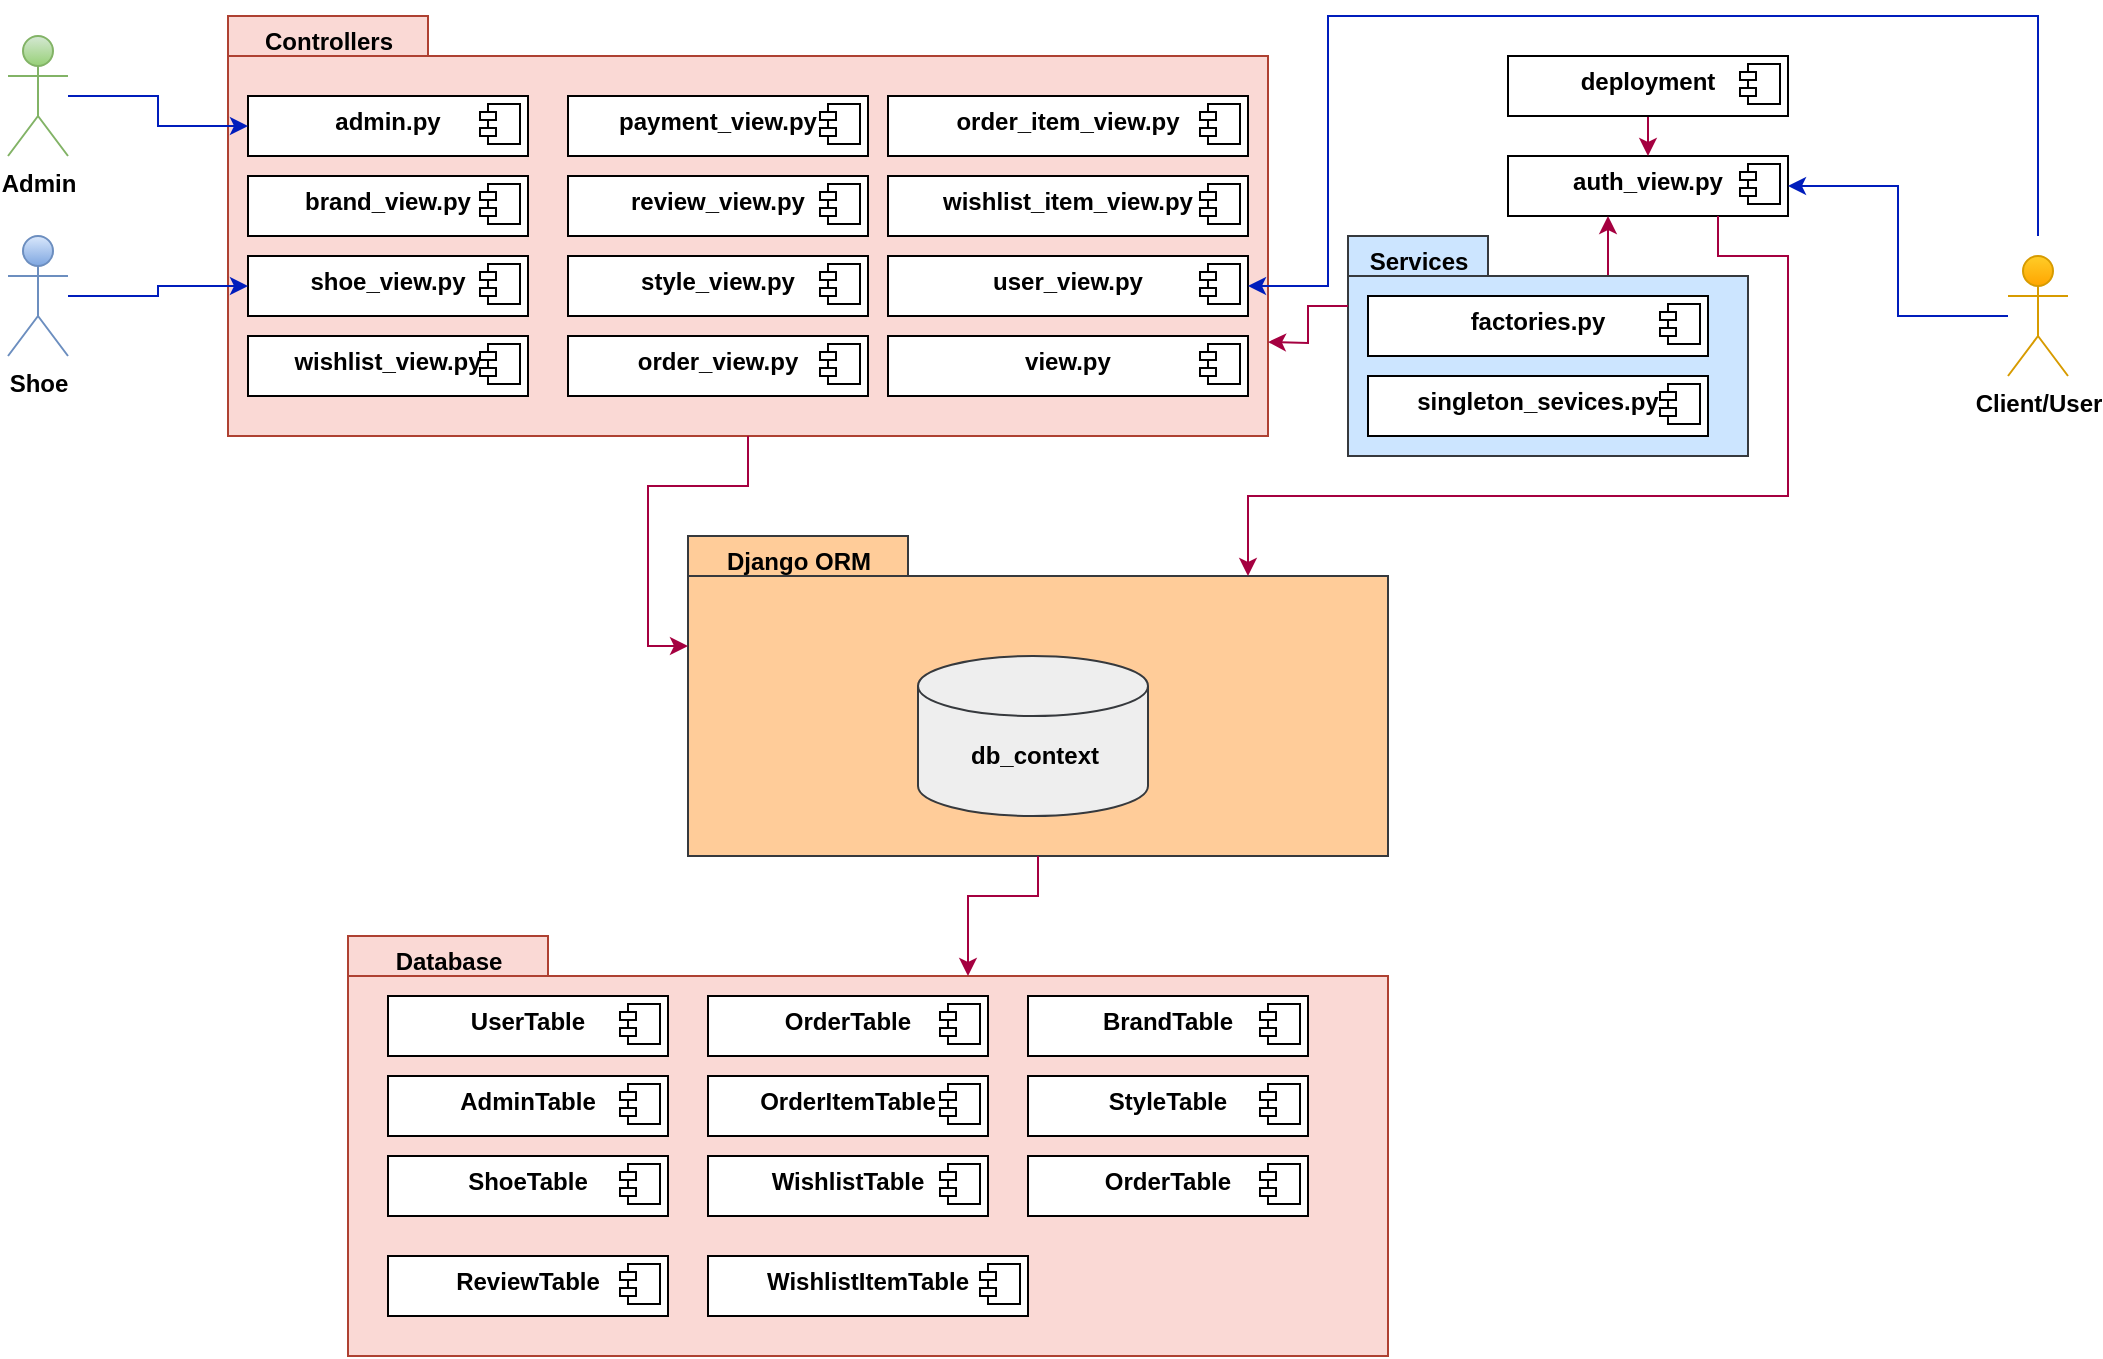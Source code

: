 <mxfile version="24.7.17">
  <diagram name="Page-1" id="9JpG-oR7N31v8XTSHEbZ">
    <mxGraphModel dx="1050" dy="621" grid="1" gridSize="10" guides="1" tooltips="1" connect="1" arrows="1" fold="1" page="1" pageScale="1" pageWidth="850" pageHeight="1100" math="0" shadow="0">
      <root>
        <mxCell id="0" />
        <mxCell id="1" parent="0" />
        <mxCell id="RTqFfbw8OwOKnB7sjc1u-1" value="" style="shape=folder;fontStyle=1;spacingTop=10;tabWidth=100;tabHeight=20;tabPosition=left;html=1;whiteSpace=wrap;fillColor=#fad9d5;strokeColor=#ae4132;" parent="1" vertex="1">
          <mxGeometry x="230" y="140" width="520" height="210" as="geometry" />
        </mxCell>
        <mxCell id="RTqFfbw8OwOKnB7sjc1u-2" value="Controllers" style="text;align=center;fontStyle=1;verticalAlign=middle;spacingLeft=3;spacingRight=3;strokeColor=none;rotatable=0;points=[[0,0.5],[1,0.5]];portConstraint=eastwest;html=1;" parent="1" vertex="1">
          <mxGeometry x="240" y="140" width="80" height="26" as="geometry" />
        </mxCell>
        <mxCell id="RTqFfbw8OwOKnB7sjc1u-3" value="&lt;p style=&quot;margin:0px;margin-top:6px;text-align:center;&quot;&gt;&lt;b&gt;admin.py&lt;/b&gt;&lt;/p&gt;" style="align=left;overflow=fill;html=1;dropTarget=0;whiteSpace=wrap;" parent="1" vertex="1">
          <mxGeometry x="240" y="180" width="140" height="30" as="geometry" />
        </mxCell>
        <mxCell id="RTqFfbw8OwOKnB7sjc1u-4" value="" style="shape=component;jettyWidth=8;jettyHeight=4;" parent="RTqFfbw8OwOKnB7sjc1u-3" vertex="1">
          <mxGeometry x="1" width="20" height="20" relative="1" as="geometry">
            <mxPoint x="-24" y="4" as="offset" />
          </mxGeometry>
        </mxCell>
        <mxCell id="RTqFfbw8OwOKnB7sjc1u-5" value="&lt;p style=&quot;margin:0px;margin-top:6px;text-align:center;&quot;&gt;&lt;b&gt;brand_view.py&lt;/b&gt;&lt;/p&gt;" style="align=left;overflow=fill;html=1;dropTarget=0;whiteSpace=wrap;" parent="1" vertex="1">
          <mxGeometry x="240" y="220" width="140" height="30" as="geometry" />
        </mxCell>
        <mxCell id="RTqFfbw8OwOKnB7sjc1u-6" value="" style="shape=component;jettyWidth=8;jettyHeight=4;" parent="RTqFfbw8OwOKnB7sjc1u-5" vertex="1">
          <mxGeometry x="1" width="20" height="20" relative="1" as="geometry">
            <mxPoint x="-24" y="4" as="offset" />
          </mxGeometry>
        </mxCell>
        <mxCell id="RTqFfbw8OwOKnB7sjc1u-7" value="&lt;p style=&quot;margin:0px;margin-top:6px;text-align:center;&quot;&gt;&lt;b&gt;order_view.py&lt;/b&gt;&lt;/p&gt;" style="align=left;overflow=fill;html=1;dropTarget=0;whiteSpace=wrap;" parent="1" vertex="1">
          <mxGeometry x="400" y="300" width="150" height="30" as="geometry" />
        </mxCell>
        <mxCell id="RTqFfbw8OwOKnB7sjc1u-8" value="" style="shape=component;jettyWidth=8;jettyHeight=4;" parent="RTqFfbw8OwOKnB7sjc1u-7" vertex="1">
          <mxGeometry x="1" width="20" height="20" relative="1" as="geometry">
            <mxPoint x="-24" y="4" as="offset" />
          </mxGeometry>
        </mxCell>
        <mxCell id="RTqFfbw8OwOKnB7sjc1u-9" value="&lt;p style=&quot;margin:0px;margin-top:6px;text-align:center;&quot;&gt;&lt;b&gt;shoe_view.py&lt;/b&gt;&lt;/p&gt;" style="align=left;overflow=fill;html=1;dropTarget=0;whiteSpace=wrap;" parent="1" vertex="1">
          <mxGeometry x="240" y="260" width="140" height="30" as="geometry" />
        </mxCell>
        <mxCell id="RTqFfbw8OwOKnB7sjc1u-10" value="" style="shape=component;jettyWidth=8;jettyHeight=4;" parent="RTqFfbw8OwOKnB7sjc1u-9" vertex="1">
          <mxGeometry x="1" width="20" height="20" relative="1" as="geometry">
            <mxPoint x="-24" y="4" as="offset" />
          </mxGeometry>
        </mxCell>
        <mxCell id="RTqFfbw8OwOKnB7sjc1u-11" value="&lt;p style=&quot;margin:0px;margin-top:6px;text-align:center;&quot;&gt;&lt;b&gt;style_view.py&lt;/b&gt;&lt;/p&gt;" style="align=left;overflow=fill;html=1;dropTarget=0;whiteSpace=wrap;" parent="1" vertex="1">
          <mxGeometry x="400" y="260" width="150" height="30" as="geometry" />
        </mxCell>
        <mxCell id="RTqFfbw8OwOKnB7sjc1u-12" value="" style="shape=component;jettyWidth=8;jettyHeight=4;" parent="RTqFfbw8OwOKnB7sjc1u-11" vertex="1">
          <mxGeometry x="1" width="20" height="20" relative="1" as="geometry">
            <mxPoint x="-24" y="4" as="offset" />
          </mxGeometry>
        </mxCell>
        <mxCell id="RTqFfbw8OwOKnB7sjc1u-13" value="&lt;p style=&quot;margin:0px;margin-top:6px;text-align:center;&quot;&gt;&lt;b&gt;review_view.py&lt;/b&gt;&lt;/p&gt;" style="align=left;overflow=fill;html=1;dropTarget=0;whiteSpace=wrap;" parent="1" vertex="1">
          <mxGeometry x="400" y="220" width="150" height="30" as="geometry" />
        </mxCell>
        <mxCell id="RTqFfbw8OwOKnB7sjc1u-14" value="" style="shape=component;jettyWidth=8;jettyHeight=4;" parent="RTqFfbw8OwOKnB7sjc1u-13" vertex="1">
          <mxGeometry x="1" width="20" height="20" relative="1" as="geometry">
            <mxPoint x="-24" y="4" as="offset" />
          </mxGeometry>
        </mxCell>
        <mxCell id="RTqFfbw8OwOKnB7sjc1u-15" value="&lt;p style=&quot;margin:0px;margin-top:6px;text-align:center;&quot;&gt;&lt;b&gt;payment_view.py&lt;/b&gt;&lt;br&gt;&lt;/p&gt;" style="align=left;overflow=fill;html=1;dropTarget=0;whiteSpace=wrap;" parent="1" vertex="1">
          <mxGeometry x="400" y="180" width="150" height="30" as="geometry" />
        </mxCell>
        <mxCell id="RTqFfbw8OwOKnB7sjc1u-16" value="" style="shape=component;jettyWidth=8;jettyHeight=4;" parent="RTqFfbw8OwOKnB7sjc1u-15" vertex="1">
          <mxGeometry x="1" width="20" height="20" relative="1" as="geometry">
            <mxPoint x="-24" y="4" as="offset" />
          </mxGeometry>
        </mxCell>
        <mxCell id="RTqFfbw8OwOKnB7sjc1u-17" value="&lt;p style=&quot;margin:0px;margin-top:6px;text-align:center;&quot;&gt;&lt;b&gt;wishlist_item_view.py&lt;/b&gt;&lt;/p&gt;" style="align=left;overflow=fill;html=1;dropTarget=0;whiteSpace=wrap;" parent="1" vertex="1">
          <mxGeometry x="560" y="220" width="180" height="30" as="geometry" />
        </mxCell>
        <mxCell id="RTqFfbw8OwOKnB7sjc1u-18" value="" style="shape=component;jettyWidth=8;jettyHeight=4;" parent="RTqFfbw8OwOKnB7sjc1u-17" vertex="1">
          <mxGeometry x="1" width="20" height="20" relative="1" as="geometry">
            <mxPoint x="-24" y="4" as="offset" />
          </mxGeometry>
        </mxCell>
        <mxCell id="RTqFfbw8OwOKnB7sjc1u-19" value="&lt;p style=&quot;margin:0px;margin-top:6px;text-align:center;&quot;&gt;&lt;b&gt;order_item_view.py&lt;/b&gt;&lt;br&gt;&lt;/p&gt;" style="align=left;overflow=fill;html=1;dropTarget=0;whiteSpace=wrap;" parent="1" vertex="1">
          <mxGeometry x="560" y="180" width="180" height="30" as="geometry" />
        </mxCell>
        <mxCell id="RTqFfbw8OwOKnB7sjc1u-20" value="" style="shape=component;jettyWidth=8;jettyHeight=4;" parent="RTqFfbw8OwOKnB7sjc1u-19" vertex="1">
          <mxGeometry x="1" width="20" height="20" relative="1" as="geometry">
            <mxPoint x="-24" y="4" as="offset" />
          </mxGeometry>
        </mxCell>
        <mxCell id="RTqFfbw8OwOKnB7sjc1u-23" value="&lt;p style=&quot;margin:0px;margin-top:6px;text-align:center;&quot;&gt;&lt;b&gt;view.py&lt;/b&gt;&lt;/p&gt;" style="align=left;overflow=fill;html=1;dropTarget=0;whiteSpace=wrap;" parent="1" vertex="1">
          <mxGeometry x="560" y="300" width="180" height="30" as="geometry" />
        </mxCell>
        <mxCell id="RTqFfbw8OwOKnB7sjc1u-24" value="" style="shape=component;jettyWidth=8;jettyHeight=4;" parent="RTqFfbw8OwOKnB7sjc1u-23" vertex="1">
          <mxGeometry x="1" width="20" height="20" relative="1" as="geometry">
            <mxPoint x="-24" y="4" as="offset" />
          </mxGeometry>
        </mxCell>
        <mxCell id="RTqFfbw8OwOKnB7sjc1u-25" value="&lt;p style=&quot;margin:0px;margin-top:6px;text-align:center;&quot;&gt;&lt;b&gt;user_view.py&lt;/b&gt;&lt;/p&gt;" style="align=left;overflow=fill;html=1;dropTarget=0;whiteSpace=wrap;" parent="1" vertex="1">
          <mxGeometry x="560" y="260" width="180" height="30" as="geometry" />
        </mxCell>
        <mxCell id="RTqFfbw8OwOKnB7sjc1u-26" value="" style="shape=component;jettyWidth=8;jettyHeight=4;" parent="RTqFfbw8OwOKnB7sjc1u-25" vertex="1">
          <mxGeometry x="1" width="20" height="20" relative="1" as="geometry">
            <mxPoint x="-24" y="4" as="offset" />
          </mxGeometry>
        </mxCell>
        <mxCell id="RTqFfbw8OwOKnB7sjc1u-27" value="&lt;p style=&quot;margin:0px;margin-top:6px;text-align:center;&quot;&gt;&lt;b&gt;wishlist_view.py&lt;/b&gt;&lt;/p&gt;" style="align=left;overflow=fill;html=1;dropTarget=0;whiteSpace=wrap;" parent="1" vertex="1">
          <mxGeometry x="240" y="300" width="140" height="30" as="geometry" />
        </mxCell>
        <mxCell id="RTqFfbw8OwOKnB7sjc1u-28" value="" style="shape=component;jettyWidth=8;jettyHeight=4;" parent="RTqFfbw8OwOKnB7sjc1u-27" vertex="1">
          <mxGeometry x="1" width="20" height="20" relative="1" as="geometry">
            <mxPoint x="-24" y="4" as="offset" />
          </mxGeometry>
        </mxCell>
        <mxCell id="RTqFfbw8OwOKnB7sjc1u-41" style="edgeStyle=orthogonalEdgeStyle;rounded=0;orthogonalLoop=1;jettySize=auto;html=1;entryX=0;entryY=0.5;entryDx=0;entryDy=0;fillColor=#0050ef;strokeColor=#001DBC;" parent="1" source="RTqFfbw8OwOKnB7sjc1u-32" target="RTqFfbw8OwOKnB7sjc1u-3" edge="1">
          <mxGeometry relative="1" as="geometry">
            <mxPoint x="200" y="200" as="targetPoint" />
          </mxGeometry>
        </mxCell>
        <mxCell id="RTqFfbw8OwOKnB7sjc1u-32" value="&lt;b&gt;Admin&lt;/b&gt;" style="shape=umlActor;verticalLabelPosition=bottom;verticalAlign=top;html=1;fillColor=#d5e8d4;strokeColor=#82b366;gradientColor=#97d077;" parent="1" vertex="1">
          <mxGeometry x="120" y="150" width="30" height="60" as="geometry" />
        </mxCell>
        <mxCell id="RTqFfbw8OwOKnB7sjc1u-57" style="edgeStyle=orthogonalEdgeStyle;rounded=0;orthogonalLoop=1;jettySize=auto;html=1;entryX=0;entryY=0.5;entryDx=0;entryDy=0;fillColor=#0050ef;strokeColor=#001DBC;" parent="1" source="RTqFfbw8OwOKnB7sjc1u-38" target="RTqFfbw8OwOKnB7sjc1u-9" edge="1">
          <mxGeometry relative="1" as="geometry" />
        </mxCell>
        <mxCell id="RTqFfbw8OwOKnB7sjc1u-38" value="&lt;b&gt;Shoe&lt;/b&gt;" style="shape=umlActor;verticalLabelPosition=bottom;verticalAlign=top;html=1;fillColor=#dae8fc;gradientColor=#7ea6e0;strokeColor=#6c8ebf;" parent="1" vertex="1">
          <mxGeometry x="120" y="250" width="30" height="60" as="geometry" />
        </mxCell>
        <mxCell id="RTqFfbw8OwOKnB7sjc1u-42" value="&lt;p style=&quot;margin:0px;margin-top:6px;text-align:center;&quot;&gt;&lt;b&gt;auth_view.py&lt;/b&gt;&lt;/p&gt;" style="align=left;overflow=fill;html=1;dropTarget=0;whiteSpace=wrap;" parent="1" vertex="1">
          <mxGeometry x="870" y="210" width="140" height="30" as="geometry" />
        </mxCell>
        <mxCell id="RTqFfbw8OwOKnB7sjc1u-43" value="" style="shape=component;jettyWidth=8;jettyHeight=4;" parent="RTqFfbw8OwOKnB7sjc1u-42" vertex="1">
          <mxGeometry x="1" width="20" height="20" relative="1" as="geometry">
            <mxPoint x="-24" y="4" as="offset" />
          </mxGeometry>
        </mxCell>
        <mxCell id="RTqFfbw8OwOKnB7sjc1u-46" style="edgeStyle=orthogonalEdgeStyle;rounded=0;orthogonalLoop=1;jettySize=auto;html=1;entryX=1;entryY=0.5;entryDx=0;entryDy=0;fillColor=#0050ef;strokeColor=#001DBC;" parent="1" source="RTqFfbw8OwOKnB7sjc1u-45" target="RTqFfbw8OwOKnB7sjc1u-42" edge="1">
          <mxGeometry relative="1" as="geometry" />
        </mxCell>
        <mxCell id="RTqFfbw8OwOKnB7sjc1u-85" style="edgeStyle=orthogonalEdgeStyle;rounded=0;orthogonalLoop=1;jettySize=auto;html=1;entryX=1;entryY=0.5;entryDx=0;entryDy=0;fillColor=#0050ef;strokeColor=#001DBC;" parent="1" target="RTqFfbw8OwOKnB7sjc1u-25" edge="1">
          <mxGeometry relative="1" as="geometry">
            <mxPoint x="1135" y="250" as="sourcePoint" />
            <Array as="points">
              <mxPoint x="1135" y="140" />
              <mxPoint x="780" y="140" />
              <mxPoint x="780" y="275" />
            </Array>
          </mxGeometry>
        </mxCell>
        <mxCell id="RTqFfbw8OwOKnB7sjc1u-45" value="&lt;b&gt;Client/User&lt;/b&gt;" style="shape=umlActor;verticalLabelPosition=bottom;verticalAlign=top;html=1;fillColor=#ffcd28;gradientColor=#ffa500;strokeColor=#d79b00;" parent="1" vertex="1">
          <mxGeometry x="1120" y="260" width="30" height="60" as="geometry" />
        </mxCell>
        <mxCell id="RTqFfbw8OwOKnB7sjc1u-49" style="edgeStyle=orthogonalEdgeStyle;rounded=0;orthogonalLoop=1;jettySize=auto;html=1;exitX=0;exitY=0;exitDx=135;exitDy=20;exitPerimeter=0;fillColor=#d80073;strokeColor=#A50040;" parent="1" source="RTqFfbw8OwOKnB7sjc1u-48" edge="1">
          <mxGeometry relative="1" as="geometry">
            <mxPoint x="920" y="240" as="targetPoint" />
            <Array as="points">
              <mxPoint x="920" y="270" />
              <mxPoint x="920" y="240" />
            </Array>
          </mxGeometry>
        </mxCell>
        <mxCell id="RTqFfbw8OwOKnB7sjc1u-48" value="" style="shape=folder;fontStyle=1;spacingTop=10;tabWidth=70;tabHeight=20;tabPosition=left;html=1;whiteSpace=wrap;fillColor=#cce5ff;strokeColor=#36393d;" parent="1" vertex="1">
          <mxGeometry x="790" y="250" width="200" height="110" as="geometry" />
        </mxCell>
        <mxCell id="RTqFfbw8OwOKnB7sjc1u-50" style="edgeStyle=orthogonalEdgeStyle;rounded=0;orthogonalLoop=1;jettySize=auto;html=1;exitX=0;exitY=0;exitDx=0;exitDy=35;exitPerimeter=0;fillColor=#d80073;strokeColor=#A50040;" parent="1" source="RTqFfbw8OwOKnB7sjc1u-48" edge="1">
          <mxGeometry relative="1" as="geometry">
            <mxPoint x="750" y="303" as="targetPoint" />
          </mxGeometry>
        </mxCell>
        <mxCell id="RTqFfbw8OwOKnB7sjc1u-51" value="" style="shape=folder;fontStyle=1;spacingTop=10;tabWidth=110;tabHeight=20;tabPosition=left;html=1;whiteSpace=wrap;fillColor=#ffcc99;strokeColor=#36393d;" parent="1" vertex="1">
          <mxGeometry x="460" y="400" width="350" height="160" as="geometry" />
        </mxCell>
        <mxCell id="RTqFfbw8OwOKnB7sjc1u-53" value="" style="shape=cylinder3;whiteSpace=wrap;html=1;boundedLbl=1;backgroundOutline=1;size=15;fillColor=#eeeeee;strokeColor=#36393d;" parent="1" vertex="1">
          <mxGeometry x="575" y="460" width="115" height="80" as="geometry" />
        </mxCell>
        <mxCell id="RTqFfbw8OwOKnB7sjc1u-55" value="db_context" style="text;align=center;fontStyle=1;verticalAlign=middle;spacingLeft=3;spacingRight=3;strokeColor=none;rotatable=0;points=[[0,0.5],[1,0.5]];portConstraint=eastwest;html=1;" parent="1" vertex="1">
          <mxGeometry x="580" y="490" width="105" height="40" as="geometry" />
        </mxCell>
        <mxCell id="RTqFfbw8OwOKnB7sjc1u-56" style="edgeStyle=orthogonalEdgeStyle;rounded=0;orthogonalLoop=1;jettySize=auto;html=1;exitX=0.75;exitY=1;exitDx=0;exitDy=0;entryX=0;entryY=0;entryDx=280;entryDy=20;entryPerimeter=0;fillColor=#d80073;strokeColor=#A50040;" parent="1" source="RTqFfbw8OwOKnB7sjc1u-42" target="RTqFfbw8OwOKnB7sjc1u-51" edge="1">
          <mxGeometry relative="1" as="geometry">
            <Array as="points">
              <mxPoint x="975" y="260" />
              <mxPoint x="1010" y="260" />
              <mxPoint x="1010" y="380" />
              <mxPoint x="740" y="380" />
            </Array>
          </mxGeometry>
        </mxCell>
        <mxCell id="RTqFfbw8OwOKnB7sjc1u-58" value="" style="shape=folder;fontStyle=1;spacingTop=10;tabWidth=100;tabHeight=20;tabPosition=left;html=1;whiteSpace=wrap;fillColor=#fad9d5;strokeColor=#ae4132;" parent="1" vertex="1">
          <mxGeometry x="290" y="600" width="520" height="210" as="geometry" />
        </mxCell>
        <mxCell id="RTqFfbw8OwOKnB7sjc1u-59" style="edgeStyle=orthogonalEdgeStyle;rounded=0;orthogonalLoop=1;jettySize=auto;html=1;exitX=0.5;exitY=1;exitDx=0;exitDy=0;exitPerimeter=0;entryX=0;entryY=0;entryDx=0;entryDy=55;entryPerimeter=0;fillColor=#d80073;strokeColor=#A50040;" parent="1" source="RTqFfbw8OwOKnB7sjc1u-1" target="RTqFfbw8OwOKnB7sjc1u-51" edge="1">
          <mxGeometry relative="1" as="geometry" />
        </mxCell>
        <mxCell id="RTqFfbw8OwOKnB7sjc1u-60" style="edgeStyle=orthogonalEdgeStyle;rounded=0;orthogonalLoop=1;jettySize=auto;html=1;exitX=0.5;exitY=1;exitDx=0;exitDy=0;exitPerimeter=0;entryX=0;entryY=0;entryDx=310;entryDy=20;entryPerimeter=0;fillColor=#d80073;strokeColor=#A50040;" parent="1" source="RTqFfbw8OwOKnB7sjc1u-51" target="RTqFfbw8OwOKnB7sjc1u-58" edge="1">
          <mxGeometry relative="1" as="geometry">
            <mxPoint x="685" y="580" as="sourcePoint" />
          </mxGeometry>
        </mxCell>
        <mxCell id="RTqFfbw8OwOKnB7sjc1u-61" value="Database" style="text;align=center;fontStyle=1;verticalAlign=middle;spacingLeft=3;spacingRight=3;strokeColor=none;rotatable=0;points=[[0,0.5],[1,0.5]];portConstraint=eastwest;html=1;" parent="1" vertex="1">
          <mxGeometry x="300" y="600" width="80" height="26" as="geometry" />
        </mxCell>
        <mxCell id="RTqFfbw8OwOKnB7sjc1u-62" value="&lt;p style=&quot;margin:0px;margin-top:6px;text-align:center;&quot;&gt;&lt;b&gt;AdminTable&lt;/b&gt;&lt;/p&gt;" style="align=left;overflow=fill;html=1;dropTarget=0;whiteSpace=wrap;" parent="1" vertex="1">
          <mxGeometry x="310" y="670" width="140" height="30" as="geometry" />
        </mxCell>
        <mxCell id="RTqFfbw8OwOKnB7sjc1u-63" value="" style="shape=component;jettyWidth=8;jettyHeight=4;" parent="RTqFfbw8OwOKnB7sjc1u-62" vertex="1">
          <mxGeometry x="1" width="20" height="20" relative="1" as="geometry">
            <mxPoint x="-24" y="4" as="offset" />
          </mxGeometry>
        </mxCell>
        <mxCell id="RTqFfbw8OwOKnB7sjc1u-64" value="&lt;p style=&quot;margin:0px;margin-top:6px;text-align:center;&quot;&gt;&lt;b&gt;UserTable&lt;/b&gt;&lt;/p&gt;" style="align=left;overflow=fill;html=1;dropTarget=0;whiteSpace=wrap;" parent="1" vertex="1">
          <mxGeometry x="310" y="630" width="140" height="30" as="geometry" />
        </mxCell>
        <mxCell id="RTqFfbw8OwOKnB7sjc1u-65" value="" style="shape=component;jettyWidth=8;jettyHeight=4;" parent="RTqFfbw8OwOKnB7sjc1u-64" vertex="1">
          <mxGeometry x="1" width="20" height="20" relative="1" as="geometry">
            <mxPoint x="-24" y="4" as="offset" />
          </mxGeometry>
        </mxCell>
        <mxCell id="RTqFfbw8OwOKnB7sjc1u-66" value="&lt;p style=&quot;margin:0px;margin-top:6px;text-align:center;&quot;&gt;&lt;b&gt;ReviewTable&lt;/b&gt;&lt;br&gt;&lt;/p&gt;" style="align=left;overflow=fill;html=1;dropTarget=0;whiteSpace=wrap;" parent="1" vertex="1">
          <mxGeometry x="310" y="760" width="140" height="30" as="geometry" />
        </mxCell>
        <mxCell id="RTqFfbw8OwOKnB7sjc1u-67" value="" style="shape=component;jettyWidth=8;jettyHeight=4;" parent="RTqFfbw8OwOKnB7sjc1u-66" vertex="1">
          <mxGeometry x="1" width="20" height="20" relative="1" as="geometry">
            <mxPoint x="-24" y="4" as="offset" />
          </mxGeometry>
        </mxCell>
        <mxCell id="RTqFfbw8OwOKnB7sjc1u-68" value="&lt;p style=&quot;margin:0px;margin-top:6px;text-align:center;&quot;&gt;&lt;b&gt;ShoeTable&lt;/b&gt;&lt;/p&gt;" style="align=left;overflow=fill;html=1;dropTarget=0;whiteSpace=wrap;" parent="1" vertex="1">
          <mxGeometry x="310" y="710" width="140" height="30" as="geometry" />
        </mxCell>
        <mxCell id="RTqFfbw8OwOKnB7sjc1u-69" value="" style="shape=component;jettyWidth=8;jettyHeight=4;" parent="RTqFfbw8OwOKnB7sjc1u-68" vertex="1">
          <mxGeometry x="1" width="20" height="20" relative="1" as="geometry">
            <mxPoint x="-24" y="4" as="offset" />
          </mxGeometry>
        </mxCell>
        <mxCell id="RTqFfbw8OwOKnB7sjc1u-70" value="&lt;p style=&quot;margin:0px;margin-top:6px;text-align:center;&quot;&gt;&lt;b&gt;OrderTable&lt;/b&gt;&lt;/p&gt;" style="align=left;overflow=fill;html=1;dropTarget=0;whiteSpace=wrap;" parent="1" vertex="1">
          <mxGeometry x="470" y="630" width="140" height="30" as="geometry" />
        </mxCell>
        <mxCell id="RTqFfbw8OwOKnB7sjc1u-71" value="" style="shape=component;jettyWidth=8;jettyHeight=4;" parent="RTqFfbw8OwOKnB7sjc1u-70" vertex="1">
          <mxGeometry x="1" width="20" height="20" relative="1" as="geometry">
            <mxPoint x="-24" y="4" as="offset" />
          </mxGeometry>
        </mxCell>
        <mxCell id="RTqFfbw8OwOKnB7sjc1u-72" value="&lt;p style=&quot;margin:0px;margin-top:6px;text-align:center;&quot;&gt;&lt;b&gt;WishlistItemTable&lt;/b&gt;&lt;/p&gt;" style="align=left;overflow=fill;html=1;dropTarget=0;whiteSpace=wrap;" parent="1" vertex="1">
          <mxGeometry x="470" y="760" width="160" height="30" as="geometry" />
        </mxCell>
        <mxCell id="RTqFfbw8OwOKnB7sjc1u-73" value="" style="shape=component;jettyWidth=8;jettyHeight=4;" parent="RTqFfbw8OwOKnB7sjc1u-72" vertex="1">
          <mxGeometry x="1" width="20" height="20" relative="1" as="geometry">
            <mxPoint x="-24" y="4" as="offset" />
          </mxGeometry>
        </mxCell>
        <mxCell id="RTqFfbw8OwOKnB7sjc1u-74" value="&lt;p style=&quot;margin:0px;margin-top:6px;text-align:center;&quot;&gt;&lt;b&gt;WishlistTable&lt;/b&gt;&lt;/p&gt;" style="align=left;overflow=fill;html=1;dropTarget=0;whiteSpace=wrap;" parent="1" vertex="1">
          <mxGeometry x="470" y="710" width="140" height="30" as="geometry" />
        </mxCell>
        <mxCell id="RTqFfbw8OwOKnB7sjc1u-75" value="" style="shape=component;jettyWidth=8;jettyHeight=4;" parent="RTqFfbw8OwOKnB7sjc1u-74" vertex="1">
          <mxGeometry x="1" width="20" height="20" relative="1" as="geometry">
            <mxPoint x="-24" y="4" as="offset" />
          </mxGeometry>
        </mxCell>
        <mxCell id="RTqFfbw8OwOKnB7sjc1u-76" value="&lt;p style=&quot;margin:0px;margin-top:6px;text-align:center;&quot;&gt;&lt;b&gt;OrderItemTable&lt;/b&gt;&lt;/p&gt;" style="align=left;overflow=fill;html=1;dropTarget=0;whiteSpace=wrap;" parent="1" vertex="1">
          <mxGeometry x="470" y="670" width="140" height="30" as="geometry" />
        </mxCell>
        <mxCell id="RTqFfbw8OwOKnB7sjc1u-77" value="" style="shape=component;jettyWidth=8;jettyHeight=4;" parent="RTqFfbw8OwOKnB7sjc1u-76" vertex="1">
          <mxGeometry x="1" width="20" height="20" relative="1" as="geometry">
            <mxPoint x="-24" y="4" as="offset" />
          </mxGeometry>
        </mxCell>
        <mxCell id="RTqFfbw8OwOKnB7sjc1u-78" value="&lt;p style=&quot;margin:0px;margin-top:6px;text-align:center;&quot;&gt;&lt;b&gt;OrderTable&lt;/b&gt;&lt;/p&gt;" style="align=left;overflow=fill;html=1;dropTarget=0;whiteSpace=wrap;" parent="1" vertex="1">
          <mxGeometry x="630" y="710" width="140" height="30" as="geometry" />
        </mxCell>
        <mxCell id="RTqFfbw8OwOKnB7sjc1u-79" value="" style="shape=component;jettyWidth=8;jettyHeight=4;" parent="RTqFfbw8OwOKnB7sjc1u-78" vertex="1">
          <mxGeometry x="1" width="20" height="20" relative="1" as="geometry">
            <mxPoint x="-24" y="4" as="offset" />
          </mxGeometry>
        </mxCell>
        <mxCell id="RTqFfbw8OwOKnB7sjc1u-80" value="&lt;p style=&quot;margin:0px;margin-top:6px;text-align:center;&quot;&gt;&lt;b&gt;StyleTable&lt;/b&gt;&lt;/p&gt;" style="align=left;overflow=fill;html=1;dropTarget=0;whiteSpace=wrap;" parent="1" vertex="1">
          <mxGeometry x="630" y="670" width="140" height="30" as="geometry" />
        </mxCell>
        <mxCell id="RTqFfbw8OwOKnB7sjc1u-81" value="" style="shape=component;jettyWidth=8;jettyHeight=4;" parent="RTqFfbw8OwOKnB7sjc1u-80" vertex="1">
          <mxGeometry x="1" width="20" height="20" relative="1" as="geometry">
            <mxPoint x="-24" y="4" as="offset" />
          </mxGeometry>
        </mxCell>
        <mxCell id="RTqFfbw8OwOKnB7sjc1u-82" value="&lt;p style=&quot;margin:0px;margin-top:6px;text-align:center;&quot;&gt;&lt;b&gt;BrandTable&lt;/b&gt;&lt;/p&gt;" style="align=left;overflow=fill;html=1;dropTarget=0;whiteSpace=wrap;" parent="1" vertex="1">
          <mxGeometry x="630" y="630" width="140" height="30" as="geometry" />
        </mxCell>
        <mxCell id="RTqFfbw8OwOKnB7sjc1u-83" value="" style="shape=component;jettyWidth=8;jettyHeight=4;" parent="RTqFfbw8OwOKnB7sjc1u-82" vertex="1">
          <mxGeometry x="1" width="20" height="20" relative="1" as="geometry">
            <mxPoint x="-24" y="4" as="offset" />
          </mxGeometry>
        </mxCell>
        <mxCell id="RTqFfbw8OwOKnB7sjc1u-84" value="Django ORM" style="text;align=center;fontStyle=1;verticalAlign=middle;spacingLeft=3;spacingRight=3;strokeColor=none;rotatable=0;points=[[0,0.5],[1,0.5]];portConstraint=eastwest;html=1;" parent="1" vertex="1">
          <mxGeometry x="480" y="400" width="70" height="26" as="geometry" />
        </mxCell>
        <mxCell id="RTqFfbw8OwOKnB7sjc1u-86" value="Services" style="text;align=center;fontStyle=1;verticalAlign=middle;spacingLeft=3;spacingRight=3;strokeColor=none;rotatable=0;points=[[0,0.5],[1,0.5]];portConstraint=eastwest;html=1;" parent="1" vertex="1">
          <mxGeometry x="790" y="250" width="70" height="26" as="geometry" />
        </mxCell>
        <mxCell id="RTqFfbw8OwOKnB7sjc1u-87" value="&lt;p style=&quot;margin:0px;margin-top:6px;text-align:center;&quot;&gt;&lt;b&gt;singleton_sevices.py&lt;/b&gt;&lt;/p&gt;" style="align=left;overflow=fill;html=1;dropTarget=0;whiteSpace=wrap;" parent="1" vertex="1">
          <mxGeometry x="800" y="320" width="170" height="30" as="geometry" />
        </mxCell>
        <mxCell id="RTqFfbw8OwOKnB7sjc1u-88" value="" style="shape=component;jettyWidth=8;jettyHeight=4;" parent="RTqFfbw8OwOKnB7sjc1u-87" vertex="1">
          <mxGeometry x="1" width="20" height="20" relative="1" as="geometry">
            <mxPoint x="-24" y="4" as="offset" />
          </mxGeometry>
        </mxCell>
        <mxCell id="RTqFfbw8OwOKnB7sjc1u-89" value="&lt;p style=&quot;margin:0px;margin-top:6px;text-align:center;&quot;&gt;&lt;b&gt;factories.py&lt;/b&gt;&lt;/p&gt;" style="align=left;overflow=fill;html=1;dropTarget=0;whiteSpace=wrap;" parent="1" vertex="1">
          <mxGeometry x="800" y="280" width="170" height="30" as="geometry" />
        </mxCell>
        <mxCell id="RTqFfbw8OwOKnB7sjc1u-90" value="" style="shape=component;jettyWidth=8;jettyHeight=4;" parent="RTqFfbw8OwOKnB7sjc1u-89" vertex="1">
          <mxGeometry x="1" width="20" height="20" relative="1" as="geometry">
            <mxPoint x="-24" y="4" as="offset" />
          </mxGeometry>
        </mxCell>
        <mxCell id="RTqFfbw8OwOKnB7sjc1u-93" style="edgeStyle=orthogonalEdgeStyle;rounded=0;orthogonalLoop=1;jettySize=auto;html=1;exitX=0.5;exitY=1;exitDx=0;exitDy=0;entryX=0.5;entryY=0;entryDx=0;entryDy=0;fillColor=#d80073;strokeColor=#A50040;" parent="1" source="RTqFfbw8OwOKnB7sjc1u-91" target="RTqFfbw8OwOKnB7sjc1u-42" edge="1">
          <mxGeometry relative="1" as="geometry" />
        </mxCell>
        <mxCell id="RTqFfbw8OwOKnB7sjc1u-91" value="&lt;p style=&quot;margin:0px;margin-top:6px;text-align:center;&quot;&gt;&lt;b&gt;deployment&lt;/b&gt;&lt;/p&gt;" style="align=left;overflow=fill;html=1;dropTarget=0;whiteSpace=wrap;" parent="1" vertex="1">
          <mxGeometry x="870" y="160" width="140" height="30" as="geometry" />
        </mxCell>
        <mxCell id="RTqFfbw8OwOKnB7sjc1u-92" value="" style="shape=component;jettyWidth=8;jettyHeight=4;" parent="RTqFfbw8OwOKnB7sjc1u-91" vertex="1">
          <mxGeometry x="1" width="20" height="20" relative="1" as="geometry">
            <mxPoint x="-24" y="4" as="offset" />
          </mxGeometry>
        </mxCell>
      </root>
    </mxGraphModel>
  </diagram>
</mxfile>
